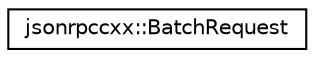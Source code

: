 digraph "Graphical Class Hierarchy"
{
  edge [fontname="Helvetica",fontsize="10",labelfontname="Helvetica",labelfontsize="10"];
  node [fontname="Helvetica",fontsize="10",shape=record];
  rankdir="LR";
  Node0 [label="jsonrpccxx::BatchRequest",height=0.2,width=0.4,color="black", fillcolor="white", style="filled",URL="$classjsonrpccxx_1_1BatchRequest.html"];
}
